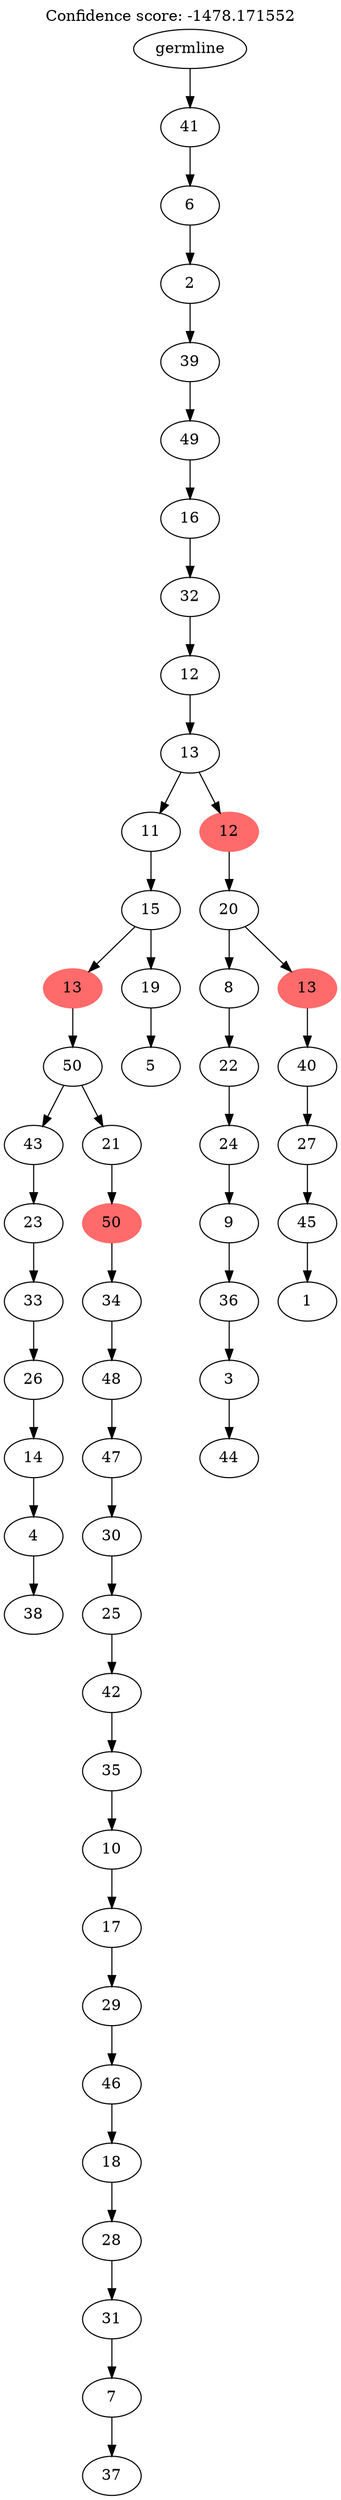 digraph g {
	"53" -> "54";
	"54" [label="38"];
	"52" -> "53";
	"53" [label="4"];
	"51" -> "52";
	"52" [label="14"];
	"50" -> "51";
	"51" [label="26"];
	"49" -> "50";
	"50" [label="33"];
	"48" -> "49";
	"49" [label="23"];
	"46" -> "47";
	"47" [label="37"];
	"45" -> "46";
	"46" [label="7"];
	"44" -> "45";
	"45" [label="31"];
	"43" -> "44";
	"44" [label="28"];
	"42" -> "43";
	"43" [label="18"];
	"41" -> "42";
	"42" [label="46"];
	"40" -> "41";
	"41" [label="29"];
	"39" -> "40";
	"40" [label="17"];
	"38" -> "39";
	"39" [label="10"];
	"37" -> "38";
	"38" [label="35"];
	"36" -> "37";
	"37" [label="42"];
	"35" -> "36";
	"36" [label="25"];
	"34" -> "35";
	"35" [label="30"];
	"33" -> "34";
	"34" [label="47"];
	"32" -> "33";
	"33" [label="48"];
	"31" -> "32";
	"32" [label="34"];
	"30" -> "31";
	"31" [color=indianred1, style=filled, label="50"];
	"29" -> "30";
	"30" [label="21"];
	"29" -> "48";
	"48" [label="43"];
	"28" -> "29";
	"29" [label="50"];
	"26" -> "27";
	"27" [label="5"];
	"25" -> "26";
	"26" [label="19"];
	"25" -> "28";
	"28" [color=indianred1, style=filled, label="13"];
	"24" -> "25";
	"25" [label="15"];
	"22" -> "23";
	"23" [label="44"];
	"21" -> "22";
	"22" [label="3"];
	"20" -> "21";
	"21" [label="36"];
	"19" -> "20";
	"20" [label="9"];
	"18" -> "19";
	"19" [label="24"];
	"17" -> "18";
	"18" [label="22"];
	"15" -> "16";
	"16" [label="1"];
	"14" -> "15";
	"15" [label="45"];
	"13" -> "14";
	"14" [label="27"];
	"12" -> "13";
	"13" [label="40"];
	"11" -> "12";
	"12" [color=indianred1, style=filled, label="13"];
	"11" -> "17";
	"17" [label="8"];
	"10" -> "11";
	"11" [label="20"];
	"9" -> "10";
	"10" [color=indianred1, style=filled, label="12"];
	"9" -> "24";
	"24" [label="11"];
	"8" -> "9";
	"9" [label="13"];
	"7" -> "8";
	"8" [label="12"];
	"6" -> "7";
	"7" [label="32"];
	"5" -> "6";
	"6" [label="16"];
	"4" -> "5";
	"5" [label="49"];
	"3" -> "4";
	"4" [label="39"];
	"2" -> "3";
	"3" [label="2"];
	"1" -> "2";
	"2" [label="6"];
	"0" -> "1";
	"1" [label="41"];
	"0" [label="germline"];
	labelloc="t";
	label="Confidence score: -1478.171552";
}
